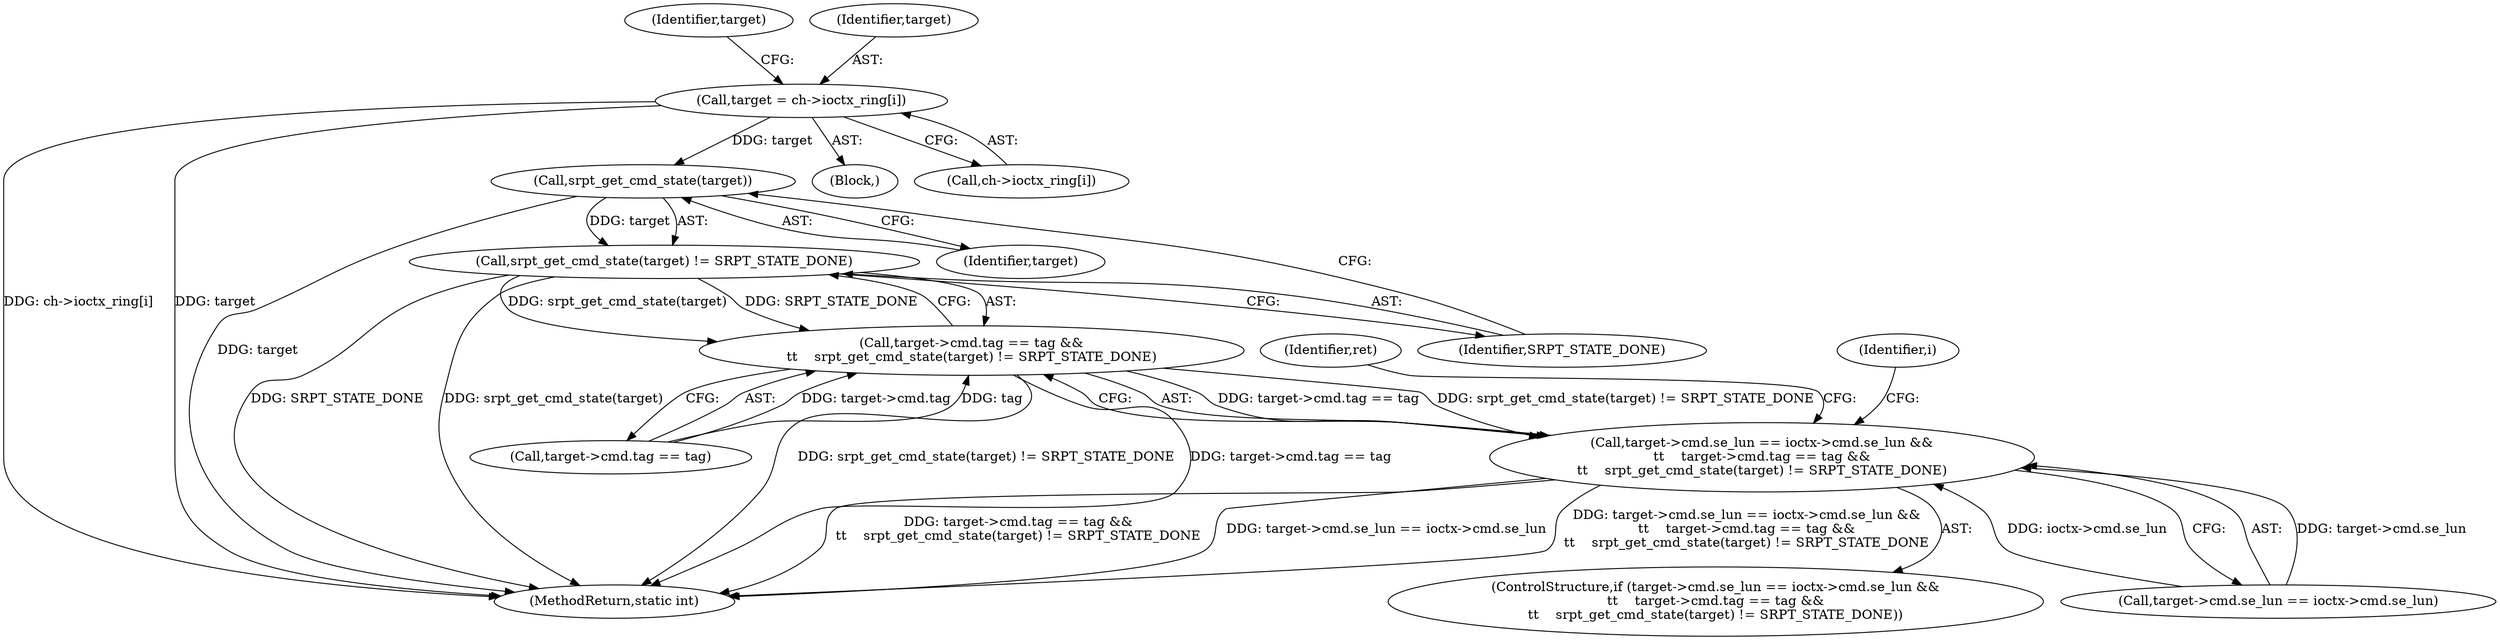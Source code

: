 digraph "1_linux_51093254bf879bc9ce96590400a87897c7498463_0@array" {
"1000154" [label="(Call,target = ch->ioctx_ring[i])"];
"1000183" [label="(Call,srpt_get_cmd_state(target))"];
"1000182" [label="(Call,srpt_get_cmd_state(target) != SRPT_STATE_DONE)"];
"1000174" [label="(Call,target->cmd.tag == tag &&\n\t\t    srpt_get_cmd_state(target) != SRPT_STATE_DONE)"];
"1000162" [label="(Call,target->cmd.se_lun == ioctx->cmd.se_lun &&\n\t\t    target->cmd.tag == tag &&\n\t\t    srpt_get_cmd_state(target) != SRPT_STATE_DONE)"];
"1000153" [label="(Block,)"];
"1000156" [label="(Call,ch->ioctx_ring[i])"];
"1000162" [label="(Call,target->cmd.se_lun == ioctx->cmd.se_lun &&\n\t\t    target->cmd.tag == tag &&\n\t\t    srpt_get_cmd_state(target) != SRPT_STATE_DONE)"];
"1000174" [label="(Call,target->cmd.tag == tag &&\n\t\t    srpt_get_cmd_state(target) != SRPT_STATE_DONE)"];
"1000175" [label="(Call,target->cmd.tag == tag)"];
"1000154" [label="(Call,target = ch->ioctx_ring[i])"];
"1000184" [label="(Identifier,target)"];
"1000166" [label="(Identifier,target)"];
"1000155" [label="(Identifier,target)"];
"1000185" [label="(Identifier,SRPT_STATE_DONE)"];
"1000182" [label="(Call,srpt_get_cmd_state(target) != SRPT_STATE_DONE)"];
"1000183" [label="(Call,srpt_get_cmd_state(target))"];
"1000161" [label="(ControlStructure,if (target->cmd.se_lun == ioctx->cmd.se_lun &&\n\t\t    target->cmd.tag == tag &&\n\t\t    srpt_get_cmd_state(target) != SRPT_STATE_DONE))"];
"1000163" [label="(Call,target->cmd.se_lun == ioctx->cmd.se_lun)"];
"1000188" [label="(Identifier,ret)"];
"1000152" [label="(Identifier,i)"];
"1000198" [label="(MethodReturn,static int)"];
"1000154" -> "1000153"  [label="AST: "];
"1000154" -> "1000156"  [label="CFG: "];
"1000155" -> "1000154"  [label="AST: "];
"1000156" -> "1000154"  [label="AST: "];
"1000166" -> "1000154"  [label="CFG: "];
"1000154" -> "1000198"  [label="DDG: ch->ioctx_ring[i]"];
"1000154" -> "1000198"  [label="DDG: target"];
"1000154" -> "1000183"  [label="DDG: target"];
"1000183" -> "1000182"  [label="AST: "];
"1000183" -> "1000184"  [label="CFG: "];
"1000184" -> "1000183"  [label="AST: "];
"1000185" -> "1000183"  [label="CFG: "];
"1000183" -> "1000198"  [label="DDG: target"];
"1000183" -> "1000182"  [label="DDG: target"];
"1000182" -> "1000174"  [label="AST: "];
"1000182" -> "1000185"  [label="CFG: "];
"1000185" -> "1000182"  [label="AST: "];
"1000174" -> "1000182"  [label="CFG: "];
"1000182" -> "1000198"  [label="DDG: SRPT_STATE_DONE"];
"1000182" -> "1000198"  [label="DDG: srpt_get_cmd_state(target)"];
"1000182" -> "1000174"  [label="DDG: srpt_get_cmd_state(target)"];
"1000182" -> "1000174"  [label="DDG: SRPT_STATE_DONE"];
"1000174" -> "1000162"  [label="AST: "];
"1000174" -> "1000175"  [label="CFG: "];
"1000175" -> "1000174"  [label="AST: "];
"1000162" -> "1000174"  [label="CFG: "];
"1000174" -> "1000198"  [label="DDG: srpt_get_cmd_state(target) != SRPT_STATE_DONE"];
"1000174" -> "1000198"  [label="DDG: target->cmd.tag == tag"];
"1000174" -> "1000162"  [label="DDG: target->cmd.tag == tag"];
"1000174" -> "1000162"  [label="DDG: srpt_get_cmd_state(target) != SRPT_STATE_DONE"];
"1000175" -> "1000174"  [label="DDG: target->cmd.tag"];
"1000175" -> "1000174"  [label="DDG: tag"];
"1000162" -> "1000161"  [label="AST: "];
"1000162" -> "1000163"  [label="CFG: "];
"1000163" -> "1000162"  [label="AST: "];
"1000188" -> "1000162"  [label="CFG: "];
"1000152" -> "1000162"  [label="CFG: "];
"1000162" -> "1000198"  [label="DDG: target->cmd.se_lun == ioctx->cmd.se_lun"];
"1000162" -> "1000198"  [label="DDG: target->cmd.se_lun == ioctx->cmd.se_lun &&\n\t\t    target->cmd.tag == tag &&\n\t\t    srpt_get_cmd_state(target) != SRPT_STATE_DONE"];
"1000162" -> "1000198"  [label="DDG: target->cmd.tag == tag &&\n\t\t    srpt_get_cmd_state(target) != SRPT_STATE_DONE"];
"1000163" -> "1000162"  [label="DDG: target->cmd.se_lun"];
"1000163" -> "1000162"  [label="DDG: ioctx->cmd.se_lun"];
}
